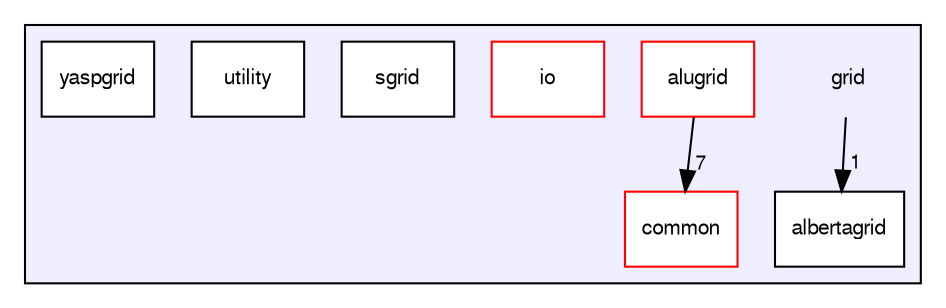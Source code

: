 digraph G {
  compound=true
  node [ fontsize=10, fontname="FreeSans"];
  edge [ labelfontsize=9, labelfontname="FreeSans"];
  subgraph clusterdir_5edca94048dae04696b7e65d07cd8e9c {
    graph [ bgcolor="#eeeeff", pencolor="black", label="" URL="dir_5edca94048dae04696b7e65d07cd8e9c.html"];
    dir_5edca94048dae04696b7e65d07cd8e9c [shape=plaintext label="grid"];
    dir_09727f3ace395a524e63bfbd5be5cc3e [shape=box label="albertagrid" color="black" fillcolor="white" style="filled" URL="dir_09727f3ace395a524e63bfbd5be5cc3e.html"];
    dir_9d26ade7b4f431707081bce9f56e5ade [shape=box label="alugrid" color="red" fillcolor="white" style="filled" URL="dir_9d26ade7b4f431707081bce9f56e5ade.html"];
    dir_cbb40b532500855a4d3fb2d96695f9bb [shape=box label="common" color="red" fillcolor="white" style="filled" URL="dir_cbb40b532500855a4d3fb2d96695f9bb.html"];
    dir_3cbbda19b620c3b02e4a6bd399f608fa [shape=box label="io" color="red" fillcolor="white" style="filled" URL="dir_3cbbda19b620c3b02e4a6bd399f608fa.html"];
    dir_3158ae70673e904576780b897adce6a3 [shape=box label="sgrid" color="black" fillcolor="white" style="filled" URL="dir_3158ae70673e904576780b897adce6a3.html"];
    dir_1959452250643aab886fb10fa6a76b4d [shape=box label="utility" color="black" fillcolor="white" style="filled" URL="dir_1959452250643aab886fb10fa6a76b4d.html"];
    dir_97bcd0756eca957496b4eb1ae12786d0 [shape=box label="yaspgrid" color="black" fillcolor="white" style="filled" URL="dir_97bcd0756eca957496b4eb1ae12786d0.html"];
  }
  dir_5edca94048dae04696b7e65d07cd8e9c->dir_09727f3ace395a524e63bfbd5be5cc3e [headlabel="1", labeldistance=1.5 headhref="dir_000000_000001.html"];
  dir_9d26ade7b4f431707081bce9f56e5ade->dir_cbb40b532500855a4d3fb2d96695f9bb [headlabel="7", labeldistance=1.5 headhref="dir_000002_000008.html"];
}
